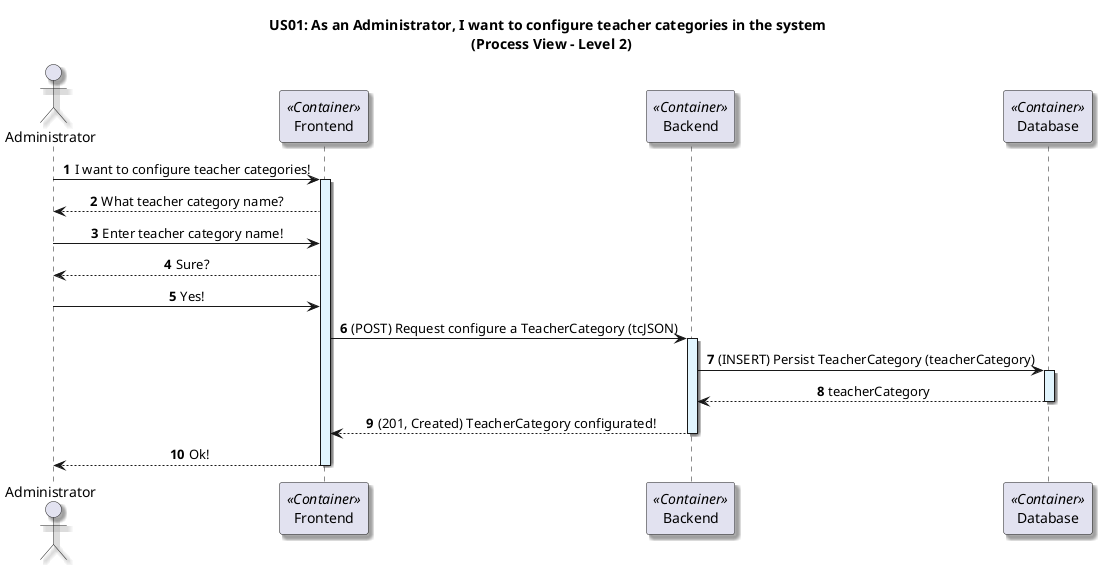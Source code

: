 @startuml

title US01: As an Administrator, I want to configure teacher categories in the system \n (Process View - Level 2)

skinparam componentStyle component
skinparam defaultTextAlignment center
skinparam shadowing true

autonumber

actor Administrator as admin

participant "Frontend" as frontend <<Container>>
participant "Backend" as backend <<Container>>
participant "Database" as db <<Container>>

admin -> frontend: I want to configure teacher categories!
activate frontend #E1F5FE

frontend --> admin: What teacher category name?

admin -> frontend: Enter teacher category name!

frontend --> admin: Sure?

admin -> frontend: Yes!

frontend -> backend: (POST) Request configure a TeacherCategory (tcJSON)
activate backend #E1F5FE

backend -> db: (INSERT) Persist TeacherCategory (teacherCategory)
activate db #E1F5FE

db --> backend: teacherCategory
deactivate db

backend --> frontend: (201, Created) TeacherCategory configurated!
deactivate backend

frontend --> admin: Ok!
deactivate frontend

@enduml